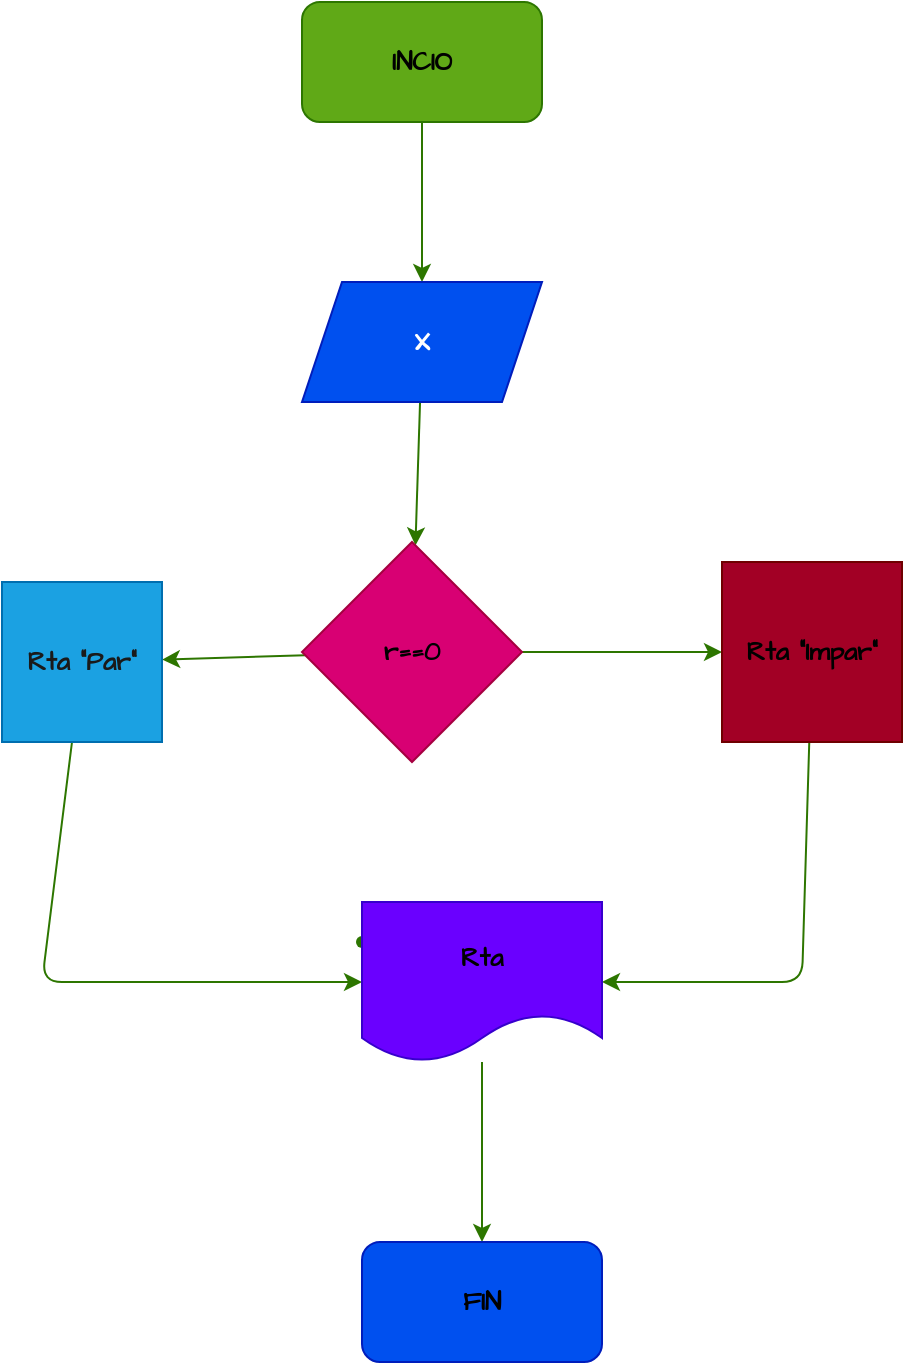 <mxfile>
    <diagram id="4bSnL16tRi_A-km5fi0f" name="Página-1">
        <mxGraphModel dx="296" dy="390" grid="1" gridSize="10" guides="1" tooltips="1" connect="1" arrows="1" fold="1" page="1" pageScale="1" pageWidth="827" pageHeight="1169" math="0" shadow="0">
            <root>
                <mxCell id="0"/>
                <mxCell id="1" parent="0"/>
                <mxCell id="2" value="" style="edgeStyle=none;html=1;fontFamily=Architects Daughter;fontSource=https%3A%2F%2Ffonts.googleapis.com%2Fcss%3Ffamily%3DArchitects%2BDaughter;fontColor=#000000;verticalAlign=middle;fontSize=13;fillColor=#60a917;strokeColor=#2D7600;" edge="1" parent="1" source="3">
                    <mxGeometry relative="1" as="geometry">
                        <mxPoint x="370" y="230" as="targetPoint"/>
                    </mxGeometry>
                </mxCell>
                <mxCell id="3" value="&lt;h1 style=&quot;font-size: 13px;&quot;&gt;&lt;font color=&quot;#000000&quot; data-font-src=&quot;https://fonts.googleapis.com/css?family=Architects+Daughter&quot; face=&quot;Architects Daughter&quot; style=&quot;font-size: 13px;&quot;&gt;INCIO&lt;/font&gt;&lt;/h1&gt;" style="rounded=1;whiteSpace=wrap;html=1;fillColor=#60a917;strokeColor=#2D7600;verticalAlign=middle;fontSize=13;fontColor=#ffffff;" vertex="1" parent="1">
                    <mxGeometry x="310" y="90" width="120" height="60" as="geometry"/>
                </mxCell>
                <mxCell id="4" value="" style="edgeStyle=none;html=1;fontFamily=Architects Daughter;fontSource=https%3A%2F%2Ffonts.googleapis.com%2Fcss%3Ffamily%3DArchitects%2BDaughter;fontColor=#000000;verticalAlign=middle;fontSize=13;fillColor=#60a917;strokeColor=#2D7600;" edge="1" parent="1" source="5" target="8">
                    <mxGeometry relative="1" as="geometry"/>
                </mxCell>
                <mxCell id="5" value="&lt;h1 style=&quot;font-size: 13px;&quot;&gt;X&lt;/h1&gt;" style="shape=parallelogram;perimeter=parallelogramPerimeter;whiteSpace=wrap;html=1;fixedSize=1;fontFamily=Architects Daughter;fontSource=https%3A%2F%2Ffonts.googleapis.com%2Fcss%3Ffamily%3DArchitects%2BDaughter;fontColor=#ffffff;fillColor=#0050ef;strokeColor=#001DBC;verticalAlign=middle;fontSize=13;" vertex="1" parent="1">
                    <mxGeometry x="310" y="230" width="120" height="60" as="geometry"/>
                </mxCell>
                <mxCell id="6" value="" style="edgeStyle=none;html=1;fontFamily=Architects Daughter;fontSource=https%3A%2F%2Ffonts.googleapis.com%2Fcss%3Ffamily%3DArchitects%2BDaughter;fontColor=#000000;verticalAlign=middle;fontSize=13;fillColor=#60a917;strokeColor=#2D7600;" edge="1" parent="1" source="8" target="10">
                    <mxGeometry relative="1" as="geometry"/>
                </mxCell>
                <mxCell id="7" value="" style="edgeStyle=none;html=1;fontFamily=Architects Daughter;fontSource=https%3A%2F%2Ffonts.googleapis.com%2Fcss%3Ffamily%3DArchitects%2BDaughter;fontColor=#000000;verticalAlign=middle;fontSize=13;fillColor=#60a917;strokeColor=#2D7600;" edge="1" parent="1" source="8" target="12">
                    <mxGeometry relative="1" as="geometry"/>
                </mxCell>
                <mxCell id="8" value="&lt;h1 style=&quot;font-size: 13px;&quot;&gt;&lt;font color=&quot;#000000&quot; style=&quot;font-size: 13px;&quot;&gt;r==0&lt;/font&gt;&lt;/h1&gt;" style="rhombus;whiteSpace=wrap;html=1;fontFamily=Architects Daughter;fillColor=#d80073;strokeColor=#A50040;fontSource=https%3A%2F%2Ffonts.googleapis.com%2Fcss%3Ffamily%3DArchitects%2BDaughter;verticalAlign=middle;fontSize=13;fontColor=#ffffff;" vertex="1" parent="1">
                    <mxGeometry x="310" y="360" width="110" height="110" as="geometry"/>
                </mxCell>
                <mxCell id="9" value="" style="edgeStyle=none;html=1;fontFamily=Architects Daughter;fontSource=https%3A%2F%2Ffonts.googleapis.com%2Fcss%3Ffamily%3DArchitects%2BDaughter;fontColor=#000000;endArrow=classic;endFill=1;verticalAlign=middle;fontSize=13;fillColor=#60a917;strokeColor=#2D7600;" edge="1" parent="1" source="10" target="15">
                    <mxGeometry relative="1" as="geometry">
                        <mxPoint x="560" y="570" as="targetPoint"/>
                        <Array as="points">
                            <mxPoint x="560" y="580"/>
                        </Array>
                    </mxGeometry>
                </mxCell>
                <mxCell id="10" value="&lt;h2 style=&quot;font-size: 13px;&quot;&gt;&lt;font color=&quot;#000000&quot; style=&quot;font-size: 13px;&quot;&gt;Rta &quot;Impar&quot;&lt;/font&gt;&lt;/h2&gt;" style="whiteSpace=wrap;html=1;aspect=fixed;fontFamily=Architects Daughter;fontSource=https%3A%2F%2Ffonts.googleapis.com%2Fcss%3Ffamily%3DArchitects%2BDaughter;fillColor=#a20025;strokeColor=#6F0000;verticalAlign=middle;fontSize=13;fontColor=#ffffff;" vertex="1" parent="1">
                    <mxGeometry x="520" y="370" width="90" height="90" as="geometry"/>
                </mxCell>
                <mxCell id="11" value="" style="edgeStyle=none;html=1;fontFamily=Architects Daughter;fontSource=https%3A%2F%2Ffonts.googleapis.com%2Fcss%3Ffamily%3DArchitects%2BDaughter;fontColor=#000000;entryX=0;entryY=0.5;entryDx=0;entryDy=0;verticalAlign=middle;fontSize=13;fillColor=#60a917;strokeColor=#2D7600;" edge="1" parent="1" source="12" target="15">
                    <mxGeometry relative="1" as="geometry">
                        <Array as="points">
                            <mxPoint x="180" y="580"/>
                        </Array>
                    </mxGeometry>
                </mxCell>
                <mxCell id="12" value="&lt;h2 style=&quot;font-size: 13px;&quot;&gt;&lt;font color=&quot;#1a1a1a&quot; style=&quot;font-size: 13px;&quot;&gt;Rta &quot;Par&quot;&lt;/font&gt;&lt;/h2&gt;" style="whiteSpace=wrap;html=1;aspect=fixed;fontFamily=Architects Daughter;fontSource=https%3A%2F%2Ffonts.googleapis.com%2Fcss%3Ffamily%3DArchitects%2BDaughter;fillColor=#1ba1e2;strokeColor=#006EAF;verticalAlign=middle;fontSize=13;fontColor=#ffffff;" vertex="1" parent="1">
                    <mxGeometry x="160" y="380" width="80" height="80" as="geometry"/>
                </mxCell>
                <mxCell id="13" value="" style="shape=waypoint;sketch=0;size=6;pointerEvents=1;points=[];fillColor=#60a917;resizable=0;rotatable=0;perimeter=centerPerimeter;snapToPoint=1;fontFamily=Architects Daughter;strokeColor=#2D7600;fontSource=https%3A%2F%2Ffonts.googleapis.com%2Fcss%3Ffamily%3DArchitects%2BDaughter;verticalAlign=middle;fontSize=13;fontColor=#ffffff;" vertex="1" parent="1">
                    <mxGeometry x="330" y="550" width="20" height="20" as="geometry"/>
                </mxCell>
                <mxCell id="14" value="" style="edgeStyle=none;html=1;fontFamily=Architects Daughter;fontSource=https%3A%2F%2Ffonts.googleapis.com%2Fcss%3Ffamily%3DArchitects%2BDaughter;fontColor=#000000;endArrow=classic;endFill=1;verticalAlign=middle;fontSize=13;fillColor=#60a917;strokeColor=#2D7600;" edge="1" parent="1" source="15" target="16">
                    <mxGeometry relative="1" as="geometry"/>
                </mxCell>
                <mxCell id="15" value="&lt;h1 style=&quot;font-size: 13px;&quot;&gt;&lt;font color=&quot;#000000&quot; style=&quot;font-size: 13px;&quot;&gt;Rta&lt;/font&gt;&lt;/h1&gt;" style="shape=document;whiteSpace=wrap;html=1;boundedLbl=1;fontFamily=Architects Daughter;fillColor=#6a00ff;strokeColor=#3700CC;sketch=0;fontSource=https%3A%2F%2Ffonts.googleapis.com%2Fcss%3Ffamily%3DArchitects%2BDaughter;verticalAlign=middle;fontSize=13;fontColor=#ffffff;" vertex="1" parent="1">
                    <mxGeometry x="340" y="540" width="120" height="80" as="geometry"/>
                </mxCell>
                <mxCell id="16" value="&lt;h1 style=&quot;font-size: 13px;&quot;&gt;&lt;font color=&quot;#000000&quot; style=&quot;font-size: 13px;&quot;&gt;FIN&lt;/font&gt;&lt;/h1&gt;" style="rounded=1;whiteSpace=wrap;html=1;fontFamily=Architects Daughter;fillColor=#0050ef;strokeColor=#001DBC;sketch=0;fontSource=https%3A%2F%2Ffonts.googleapis.com%2Fcss%3Ffamily%3DArchitects%2BDaughter;verticalAlign=middle;fontSize=13;fontColor=#ffffff;" vertex="1" parent="1">
                    <mxGeometry x="340" y="710" width="120" height="60" as="geometry"/>
                </mxCell>
            </root>
        </mxGraphModel>
    </diagram>
</mxfile>